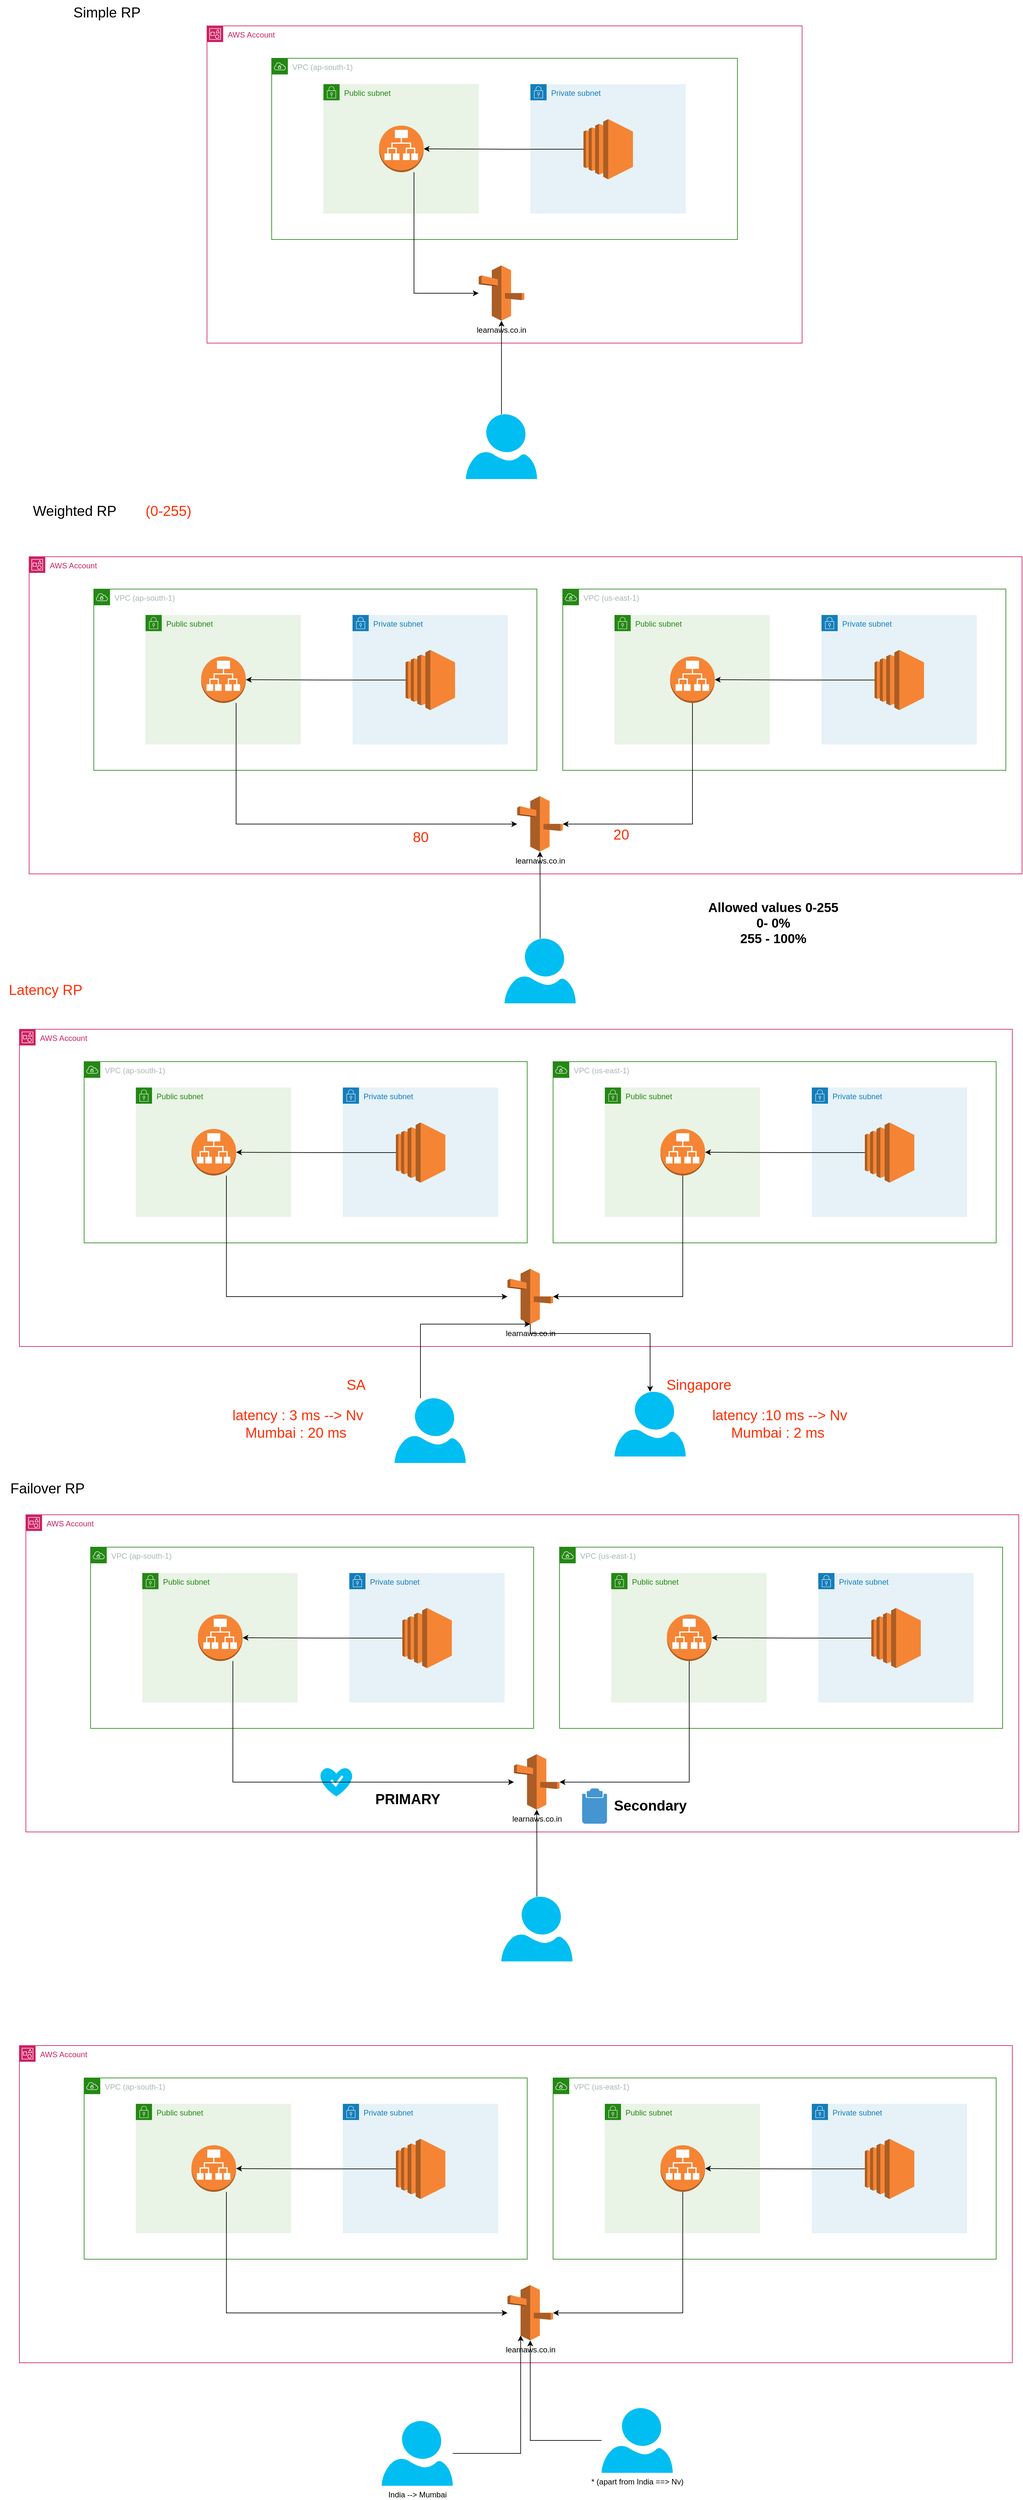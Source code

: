 <mxfile version="20.4.0" type="device"><diagram id="9khf5pBnNxR_kiDFVO9-" name="Page-1"><mxGraphModel dx="1572" dy="1000" grid="1" gridSize="10" guides="1" tooltips="1" connect="1" arrows="1" fold="1" page="1" pageScale="1" pageWidth="827" pageHeight="1169" math="0" shadow="0"><root><mxCell id="0"/><mxCell id="1" parent="0"/><mxCell id="ol1TH0Oiye4qKC3WjHIc-1" value="VPC (ap-south-1)" style="points=[[0,0],[0.25,0],[0.5,0],[0.75,0],[1,0],[1,0.25],[1,0.5],[1,0.75],[1,1],[0.75,1],[0.5,1],[0.25,1],[0,1],[0,0.75],[0,0.5],[0,0.25]];outlineConnect=0;gradientColor=none;html=1;whiteSpace=wrap;fontSize=12;fontStyle=0;container=1;pointerEvents=0;collapsible=0;recursiveResize=0;shape=mxgraph.aws4.group;grIcon=mxgraph.aws4.group_vpc;strokeColor=#248814;fillColor=none;verticalAlign=top;align=left;spacingLeft=30;fontColor=#AAB7B8;dashed=0;" parent="1" vertex="1"><mxGeometry x="430" y="100" width="720" height="280" as="geometry"/></mxCell><mxCell id="ol1TH0Oiye4qKC3WjHIc-2" value="Public subnet" style="points=[[0,0],[0.25,0],[0.5,0],[0.75,0],[1,0],[1,0.25],[1,0.5],[1,0.75],[1,1],[0.75,1],[0.5,1],[0.25,1],[0,1],[0,0.75],[0,0.5],[0,0.25]];outlineConnect=0;gradientColor=none;html=1;whiteSpace=wrap;fontSize=12;fontStyle=0;container=1;pointerEvents=0;collapsible=0;recursiveResize=0;shape=mxgraph.aws4.group;grIcon=mxgraph.aws4.group_security_group;grStroke=0;strokeColor=#248814;fillColor=#E9F3E6;verticalAlign=top;align=left;spacingLeft=30;fontColor=#248814;dashed=0;" parent="ol1TH0Oiye4qKC3WjHIc-1" vertex="1"><mxGeometry x="80" y="40" width="240" height="200" as="geometry"/></mxCell><mxCell id="ol1TH0Oiye4qKC3WjHIc-5" value="" style="outlineConnect=0;dashed=0;verticalLabelPosition=bottom;verticalAlign=top;align=center;html=1;shape=mxgraph.aws3.application_load_balancer;fillColor=#F58534;gradientColor=none;" parent="ol1TH0Oiye4qKC3WjHIc-2" vertex="1"><mxGeometry x="86" y="64" width="69" height="72" as="geometry"/></mxCell><mxCell id="ol1TH0Oiye4qKC3WjHIc-3" value="Private subnet" style="points=[[0,0],[0.25,0],[0.5,0],[0.75,0],[1,0],[1,0.25],[1,0.5],[1,0.75],[1,1],[0.75,1],[0.5,1],[0.25,1],[0,1],[0,0.75],[0,0.5],[0,0.25]];outlineConnect=0;gradientColor=none;html=1;whiteSpace=wrap;fontSize=12;fontStyle=0;container=1;pointerEvents=0;collapsible=0;recursiveResize=0;shape=mxgraph.aws4.group;grIcon=mxgraph.aws4.group_security_group;grStroke=0;strokeColor=#147EBA;fillColor=#E6F2F8;verticalAlign=top;align=left;spacingLeft=30;fontColor=#147EBA;dashed=0;" parent="ol1TH0Oiye4qKC3WjHIc-1" vertex="1"><mxGeometry x="400" y="40" width="240" height="200" as="geometry"/></mxCell><mxCell id="ol1TH0Oiye4qKC3WjHIc-4" value="" style="outlineConnect=0;dashed=0;verticalLabelPosition=bottom;verticalAlign=top;align=center;html=1;shape=mxgraph.aws3.ec2;fillColor=#F58534;gradientColor=none;" parent="ol1TH0Oiye4qKC3WjHIc-3" vertex="1"><mxGeometry x="82" y="54" width="76.5" height="93" as="geometry"/></mxCell><mxCell id="ol1TH0Oiye4qKC3WjHIc-9" style="edgeStyle=orthogonalEdgeStyle;rounded=0;orthogonalLoop=1;jettySize=auto;html=1;" parent="ol1TH0Oiye4qKC3WjHIc-1" source="ol1TH0Oiye4qKC3WjHIc-4" target="ol1TH0Oiye4qKC3WjHIc-5" edge="1"><mxGeometry relative="1" as="geometry"/></mxCell><mxCell id="ol1TH0Oiye4qKC3WjHIc-6" value="AWS Account" style="points=[[0,0],[0.25,0],[0.5,0],[0.75,0],[1,0],[1,0.25],[1,0.5],[1,0.75],[1,1],[0.75,1],[0.5,1],[0.25,1],[0,1],[0,0.75],[0,0.5],[0,0.25]];outlineConnect=0;gradientColor=none;html=1;whiteSpace=wrap;fontSize=12;fontStyle=0;container=1;pointerEvents=0;collapsible=0;recursiveResize=0;shape=mxgraph.aws4.group;grIcon=mxgraph.aws4.group_account;strokeColor=#CD2264;fillColor=none;verticalAlign=top;align=left;spacingLeft=30;fontColor=#CD2264;dashed=0;" parent="1" vertex="1"><mxGeometry x="330" y="50" width="920" height="490" as="geometry"/></mxCell><mxCell id="ol1TH0Oiye4qKC3WjHIc-8" value="learnaws.co.in" style="outlineConnect=0;dashed=0;verticalLabelPosition=bottom;verticalAlign=top;align=center;html=1;shape=mxgraph.aws3.route_53;fillColor=#F58536;gradientColor=none;" parent="ol1TH0Oiye4qKC3WjHIc-6" vertex="1"><mxGeometry x="420" y="370" width="70.5" height="85.5" as="geometry"/></mxCell><mxCell id="ol1TH0Oiye4qKC3WjHIc-10" style="edgeStyle=orthogonalEdgeStyle;rounded=0;orthogonalLoop=1;jettySize=auto;html=1;" parent="1" source="ol1TH0Oiye4qKC3WjHIc-5" target="ol1TH0Oiye4qKC3WjHIc-8" edge="1"><mxGeometry relative="1" as="geometry"><Array as="points"><mxPoint x="650" y="463"/></Array></mxGeometry></mxCell><mxCell id="ol1TH0Oiye4qKC3WjHIc-12" style="edgeStyle=orthogonalEdgeStyle;rounded=0;orthogonalLoop=1;jettySize=auto;html=1;entryX=0.5;entryY=1;entryDx=0;entryDy=0;entryPerimeter=0;" parent="1" source="ol1TH0Oiye4qKC3WjHIc-11" target="ol1TH0Oiye4qKC3WjHIc-8" edge="1"><mxGeometry relative="1" as="geometry"/></mxCell><mxCell id="ol1TH0Oiye4qKC3WjHIc-11" value="" style="verticalLabelPosition=bottom;html=1;verticalAlign=top;align=center;strokeColor=none;fillColor=#00BEF2;shape=mxgraph.azure.user;" parent="1" vertex="1"><mxGeometry x="730.25" y="650" width="110" height="100" as="geometry"/></mxCell><mxCell id="ol1TH0Oiye4qKC3WjHIc-13" value="&lt;font style=&quot;font-size: 22px;&quot;&gt;Simple RP&lt;/font&gt;" style="text;html=1;align=center;verticalAlign=middle;resizable=0;points=[];autosize=1;strokeColor=none;fillColor=none;" parent="1" vertex="1"><mxGeometry x="110" y="10" width="130" height="40" as="geometry"/></mxCell><mxCell id="ol1TH0Oiye4qKC3WjHIc-37" value="&lt;font style=&quot;font-size: 22px;&quot;&gt;Weighted RP&lt;/font&gt;" style="text;html=1;align=center;verticalAlign=middle;resizable=0;points=[];autosize=1;strokeColor=none;fillColor=none;" parent="1" vertex="1"><mxGeometry x="50" y="780" width="150" height="40" as="geometry"/></mxCell><mxCell id="ol1TH0Oiye4qKC3WjHIc-46" value="" style="group" parent="1" vertex="1" connectable="0"><mxGeometry x="55" y="870" width="1535" height="690" as="geometry"/></mxCell><mxCell id="ol1TH0Oiye4qKC3WjHIc-26" value="VPC (ap-south-1)" style="points=[[0,0],[0.25,0],[0.5,0],[0.75,0],[1,0],[1,0.25],[1,0.5],[1,0.75],[1,1],[0.75,1],[0.5,1],[0.25,1],[0,1],[0,0.75],[0,0.5],[0,0.25]];outlineConnect=0;gradientColor=none;html=1;whiteSpace=wrap;fontSize=12;fontStyle=0;container=1;pointerEvents=0;collapsible=0;recursiveResize=0;shape=mxgraph.aws4.group;grIcon=mxgraph.aws4.group_vpc;strokeColor=#248814;fillColor=none;verticalAlign=top;align=left;spacingLeft=30;fontColor=#AAB7B8;dashed=0;" parent="ol1TH0Oiye4qKC3WjHIc-46" vertex="1"><mxGeometry x="100" y="50" width="685" height="280" as="geometry"/></mxCell><mxCell id="ol1TH0Oiye4qKC3WjHIc-27" value="Public subnet" style="points=[[0,0],[0.25,0],[0.5,0],[0.75,0],[1,0],[1,0.25],[1,0.5],[1,0.75],[1,1],[0.75,1],[0.5,1],[0.25,1],[0,1],[0,0.75],[0,0.5],[0,0.25]];outlineConnect=0;gradientColor=none;html=1;whiteSpace=wrap;fontSize=12;fontStyle=0;container=1;pointerEvents=0;collapsible=0;recursiveResize=0;shape=mxgraph.aws4.group;grIcon=mxgraph.aws4.group_security_group;grStroke=0;strokeColor=#248814;fillColor=#E9F3E6;verticalAlign=top;align=left;spacingLeft=30;fontColor=#248814;dashed=0;" parent="ol1TH0Oiye4qKC3WjHIc-26" vertex="1"><mxGeometry x="80" y="40" width="240" height="200" as="geometry"/></mxCell><mxCell id="ol1TH0Oiye4qKC3WjHIc-28" value="" style="outlineConnect=0;dashed=0;verticalLabelPosition=bottom;verticalAlign=top;align=center;html=1;shape=mxgraph.aws3.application_load_balancer;fillColor=#F58534;gradientColor=none;" parent="ol1TH0Oiye4qKC3WjHIc-27" vertex="1"><mxGeometry x="86" y="64" width="69" height="72" as="geometry"/></mxCell><mxCell id="ol1TH0Oiye4qKC3WjHIc-29" value="Private subnet" style="points=[[0,0],[0.25,0],[0.5,0],[0.75,0],[1,0],[1,0.25],[1,0.5],[1,0.75],[1,1],[0.75,1],[0.5,1],[0.25,1],[0,1],[0,0.75],[0,0.5],[0,0.25]];outlineConnect=0;gradientColor=none;html=1;whiteSpace=wrap;fontSize=12;fontStyle=0;container=1;pointerEvents=0;collapsible=0;recursiveResize=0;shape=mxgraph.aws4.group;grIcon=mxgraph.aws4.group_security_group;grStroke=0;strokeColor=#147EBA;fillColor=#E6F2F8;verticalAlign=top;align=left;spacingLeft=30;fontColor=#147EBA;dashed=0;" parent="ol1TH0Oiye4qKC3WjHIc-26" vertex="1"><mxGeometry x="400" y="40" width="240" height="200" as="geometry"/></mxCell><mxCell id="ol1TH0Oiye4qKC3WjHIc-30" value="" style="outlineConnect=0;dashed=0;verticalLabelPosition=bottom;verticalAlign=top;align=center;html=1;shape=mxgraph.aws3.ec2;fillColor=#F58534;gradientColor=none;" parent="ol1TH0Oiye4qKC3WjHIc-29" vertex="1"><mxGeometry x="82" y="54" width="76.5" height="93" as="geometry"/></mxCell><mxCell id="ol1TH0Oiye4qKC3WjHIc-31" style="edgeStyle=orthogonalEdgeStyle;rounded=0;orthogonalLoop=1;jettySize=auto;html=1;" parent="ol1TH0Oiye4qKC3WjHIc-26" source="ol1TH0Oiye4qKC3WjHIc-30" target="ol1TH0Oiye4qKC3WjHIc-28" edge="1"><mxGeometry relative="1" as="geometry"/></mxCell><mxCell id="ol1TH0Oiye4qKC3WjHIc-32" value="AWS Account" style="points=[[0,0],[0.25,0],[0.5,0],[0.75,0],[1,0],[1,0.25],[1,0.5],[1,0.75],[1,1],[0.75,1],[0.5,1],[0.25,1],[0,1],[0,0.75],[0,0.5],[0,0.25]];outlineConnect=0;gradientColor=none;html=1;whiteSpace=wrap;fontSize=12;fontStyle=0;container=1;pointerEvents=0;collapsible=0;recursiveResize=0;shape=mxgraph.aws4.group;grIcon=mxgraph.aws4.group_account;strokeColor=#CD2264;fillColor=none;verticalAlign=top;align=left;spacingLeft=30;fontColor=#CD2264;dashed=0;" parent="ol1TH0Oiye4qKC3WjHIc-46" vertex="1"><mxGeometry width="1535" height="490" as="geometry"/></mxCell><mxCell id="ol1TH0Oiye4qKC3WjHIc-33" value="learnaws.co.in" style="outlineConnect=0;dashed=0;verticalLabelPosition=bottom;verticalAlign=top;align=center;html=1;shape=mxgraph.aws3.route_53;fillColor=#F58536;gradientColor=none;" parent="ol1TH0Oiye4qKC3WjHIc-32" vertex="1"><mxGeometry x="754.5" y="370" width="70.5" height="85.5" as="geometry"/></mxCell><mxCell id="ol1TH0Oiye4qKC3WjHIc-39" value="VPC (us-east-1)" style="points=[[0,0],[0.25,0],[0.5,0],[0.75,0],[1,0],[1,0.25],[1,0.5],[1,0.75],[1,1],[0.75,1],[0.5,1],[0.25,1],[0,1],[0,0.75],[0,0.5],[0,0.25]];outlineConnect=0;gradientColor=none;html=1;whiteSpace=wrap;fontSize=12;fontStyle=0;container=1;pointerEvents=0;collapsible=0;recursiveResize=0;shape=mxgraph.aws4.group;grIcon=mxgraph.aws4.group_vpc;strokeColor=#248814;fillColor=none;verticalAlign=top;align=left;spacingLeft=30;fontColor=#AAB7B8;dashed=0;" parent="ol1TH0Oiye4qKC3WjHIc-32" vertex="1"><mxGeometry x="825" y="50" width="685" height="280" as="geometry"/></mxCell><mxCell id="ol1TH0Oiye4qKC3WjHIc-40" value="Public subnet" style="points=[[0,0],[0.25,0],[0.5,0],[0.75,0],[1,0],[1,0.25],[1,0.5],[1,0.75],[1,1],[0.75,1],[0.5,1],[0.25,1],[0,1],[0,0.75],[0,0.5],[0,0.25]];outlineConnect=0;gradientColor=none;html=1;whiteSpace=wrap;fontSize=12;fontStyle=0;container=1;pointerEvents=0;collapsible=0;recursiveResize=0;shape=mxgraph.aws4.group;grIcon=mxgraph.aws4.group_security_group;grStroke=0;strokeColor=#248814;fillColor=#E9F3E6;verticalAlign=top;align=left;spacingLeft=30;fontColor=#248814;dashed=0;" parent="ol1TH0Oiye4qKC3WjHIc-39" vertex="1"><mxGeometry x="80" y="40" width="240" height="200" as="geometry"/></mxCell><mxCell id="ol1TH0Oiye4qKC3WjHIc-41" value="" style="outlineConnect=0;dashed=0;verticalLabelPosition=bottom;verticalAlign=top;align=center;html=1;shape=mxgraph.aws3.application_load_balancer;fillColor=#F58534;gradientColor=none;" parent="ol1TH0Oiye4qKC3WjHIc-40" vertex="1"><mxGeometry x="86" y="64" width="69" height="72" as="geometry"/></mxCell><mxCell id="ol1TH0Oiye4qKC3WjHIc-42" value="Private subnet" style="points=[[0,0],[0.25,0],[0.5,0],[0.75,0],[1,0],[1,0.25],[1,0.5],[1,0.75],[1,1],[0.75,1],[0.5,1],[0.25,1],[0,1],[0,0.75],[0,0.5],[0,0.25]];outlineConnect=0;gradientColor=none;html=1;whiteSpace=wrap;fontSize=12;fontStyle=0;container=1;pointerEvents=0;collapsible=0;recursiveResize=0;shape=mxgraph.aws4.group;grIcon=mxgraph.aws4.group_security_group;grStroke=0;strokeColor=#147EBA;fillColor=#E6F2F8;verticalAlign=top;align=left;spacingLeft=30;fontColor=#147EBA;dashed=0;" parent="ol1TH0Oiye4qKC3WjHIc-39" vertex="1"><mxGeometry x="400" y="40" width="240" height="200" as="geometry"/></mxCell><mxCell id="ol1TH0Oiye4qKC3WjHIc-43" value="" style="outlineConnect=0;dashed=0;verticalLabelPosition=bottom;verticalAlign=top;align=center;html=1;shape=mxgraph.aws3.ec2;fillColor=#F58534;gradientColor=none;" parent="ol1TH0Oiye4qKC3WjHIc-42" vertex="1"><mxGeometry x="82" y="54" width="76.5" height="93" as="geometry"/></mxCell><mxCell id="ol1TH0Oiye4qKC3WjHIc-44" style="edgeStyle=orthogonalEdgeStyle;rounded=0;orthogonalLoop=1;jettySize=auto;html=1;" parent="ol1TH0Oiye4qKC3WjHIc-39" source="ol1TH0Oiye4qKC3WjHIc-43" target="ol1TH0Oiye4qKC3WjHIc-41" edge="1"><mxGeometry relative="1" as="geometry"/></mxCell><mxCell id="ol1TH0Oiye4qKC3WjHIc-45" style="edgeStyle=orthogonalEdgeStyle;rounded=0;orthogonalLoop=1;jettySize=auto;html=1;fontSize=22;" parent="ol1TH0Oiye4qKC3WjHIc-32" source="ol1TH0Oiye4qKC3WjHIc-41" target="ol1TH0Oiye4qKC3WjHIc-33" edge="1"><mxGeometry relative="1" as="geometry"><Array as="points"><mxPoint x="1026" y="413"/></Array></mxGeometry></mxCell><mxCell id="ol1TH0Oiye4qKC3WjHIc-34" style="edgeStyle=orthogonalEdgeStyle;rounded=0;orthogonalLoop=1;jettySize=auto;html=1;" parent="ol1TH0Oiye4qKC3WjHIc-46" source="ol1TH0Oiye4qKC3WjHIc-28" target="ol1TH0Oiye4qKC3WjHIc-33" edge="1"><mxGeometry relative="1" as="geometry"><Array as="points"><mxPoint x="320" y="413"/></Array></mxGeometry></mxCell><mxCell id="ol1TH0Oiye4qKC3WjHIc-35" style="edgeStyle=orthogonalEdgeStyle;rounded=0;orthogonalLoop=1;jettySize=auto;html=1;entryX=0.5;entryY=1;entryDx=0;entryDy=0;entryPerimeter=0;" parent="ol1TH0Oiye4qKC3WjHIc-46" source="ol1TH0Oiye4qKC3WjHIc-36" target="ol1TH0Oiye4qKC3WjHIc-33" edge="1"><mxGeometry relative="1" as="geometry"/></mxCell><mxCell id="ol1TH0Oiye4qKC3WjHIc-36" value="" style="verticalLabelPosition=bottom;html=1;verticalAlign=top;align=center;strokeColor=none;fillColor=#00BEF2;shape=mxgraph.azure.user;" parent="ol1TH0Oiye4qKC3WjHIc-46" vertex="1"><mxGeometry x="735" y="590" width="110" height="100" as="geometry"/></mxCell><mxCell id="OiRbNnKHqj_yDOIGWmKT-3" value="&lt;font style=&quot;font-size: 20px;&quot;&gt;&lt;b&gt;Allowed values 0-255&lt;br&gt;0- 0%&lt;br&gt;255 - 100%&lt;/b&gt;&lt;/font&gt;" style="text;html=1;align=center;verticalAlign=middle;resizable=0;points=[];autosize=1;strokeColor=none;fillColor=none;" vertex="1" parent="ol1TH0Oiye4qKC3WjHIc-46"><mxGeometry x="1040" y="520" width="220" height="90" as="geometry"/></mxCell><mxCell id="ol1TH0Oiye4qKC3WjHIc-66" value="" style="group" parent="1" vertex="1" connectable="0"><mxGeometry x="50" y="2350" width="1535" height="690" as="geometry"/></mxCell><mxCell id="ol1TH0Oiye4qKC3WjHIc-67" value="VPC (ap-south-1)" style="points=[[0,0],[0.25,0],[0.5,0],[0.75,0],[1,0],[1,0.25],[1,0.5],[1,0.75],[1,1],[0.75,1],[0.5,1],[0.25,1],[0,1],[0,0.75],[0,0.5],[0,0.25]];outlineConnect=0;gradientColor=none;html=1;whiteSpace=wrap;fontSize=12;fontStyle=0;container=1;pointerEvents=0;collapsible=0;recursiveResize=0;shape=mxgraph.aws4.group;grIcon=mxgraph.aws4.group_vpc;strokeColor=#248814;fillColor=none;verticalAlign=top;align=left;spacingLeft=30;fontColor=#AAB7B8;dashed=0;" parent="ol1TH0Oiye4qKC3WjHIc-66" vertex="1"><mxGeometry x="100" y="50" width="685" height="280" as="geometry"/></mxCell><mxCell id="ol1TH0Oiye4qKC3WjHIc-68" value="Public subnet" style="points=[[0,0],[0.25,0],[0.5,0],[0.75,0],[1,0],[1,0.25],[1,0.5],[1,0.75],[1,1],[0.75,1],[0.5,1],[0.25,1],[0,1],[0,0.75],[0,0.5],[0,0.25]];outlineConnect=0;gradientColor=none;html=1;whiteSpace=wrap;fontSize=12;fontStyle=0;container=1;pointerEvents=0;collapsible=0;recursiveResize=0;shape=mxgraph.aws4.group;grIcon=mxgraph.aws4.group_security_group;grStroke=0;strokeColor=#248814;fillColor=#E9F3E6;verticalAlign=top;align=left;spacingLeft=30;fontColor=#248814;dashed=0;" parent="ol1TH0Oiye4qKC3WjHIc-67" vertex="1"><mxGeometry x="80" y="40" width="240" height="200" as="geometry"/></mxCell><mxCell id="ol1TH0Oiye4qKC3WjHIc-69" value="" style="outlineConnect=0;dashed=0;verticalLabelPosition=bottom;verticalAlign=top;align=center;html=1;shape=mxgraph.aws3.application_load_balancer;fillColor=#F58534;gradientColor=none;" parent="ol1TH0Oiye4qKC3WjHIc-68" vertex="1"><mxGeometry x="86" y="64" width="69" height="72" as="geometry"/></mxCell><mxCell id="ol1TH0Oiye4qKC3WjHIc-70" value="Private subnet" style="points=[[0,0],[0.25,0],[0.5,0],[0.75,0],[1,0],[1,0.25],[1,0.5],[1,0.75],[1,1],[0.75,1],[0.5,1],[0.25,1],[0,1],[0,0.75],[0,0.5],[0,0.25]];outlineConnect=0;gradientColor=none;html=1;whiteSpace=wrap;fontSize=12;fontStyle=0;container=1;pointerEvents=0;collapsible=0;recursiveResize=0;shape=mxgraph.aws4.group;grIcon=mxgraph.aws4.group_security_group;grStroke=0;strokeColor=#147EBA;fillColor=#E6F2F8;verticalAlign=top;align=left;spacingLeft=30;fontColor=#147EBA;dashed=0;" parent="ol1TH0Oiye4qKC3WjHIc-67" vertex="1"><mxGeometry x="400" y="40" width="240" height="200" as="geometry"/></mxCell><mxCell id="ol1TH0Oiye4qKC3WjHIc-71" value="" style="outlineConnect=0;dashed=0;verticalLabelPosition=bottom;verticalAlign=top;align=center;html=1;shape=mxgraph.aws3.ec2;fillColor=#F58534;gradientColor=none;" parent="ol1TH0Oiye4qKC3WjHIc-70" vertex="1"><mxGeometry x="82" y="54" width="76.5" height="93" as="geometry"/></mxCell><mxCell id="ol1TH0Oiye4qKC3WjHIc-72" style="edgeStyle=orthogonalEdgeStyle;rounded=0;orthogonalLoop=1;jettySize=auto;html=1;" parent="ol1TH0Oiye4qKC3WjHIc-67" source="ol1TH0Oiye4qKC3WjHIc-71" target="ol1TH0Oiye4qKC3WjHIc-69" edge="1"><mxGeometry relative="1" as="geometry"/></mxCell><mxCell id="ol1TH0Oiye4qKC3WjHIc-73" value="AWS Account" style="points=[[0,0],[0.25,0],[0.5,0],[0.75,0],[1,0],[1,0.25],[1,0.5],[1,0.75],[1,1],[0.75,1],[0.5,1],[0.25,1],[0,1],[0,0.75],[0,0.5],[0,0.25]];outlineConnect=0;gradientColor=none;html=1;whiteSpace=wrap;fontSize=12;fontStyle=0;container=1;pointerEvents=0;collapsible=0;recursiveResize=0;shape=mxgraph.aws4.group;grIcon=mxgraph.aws4.group_account;strokeColor=#CD2264;fillColor=none;verticalAlign=top;align=left;spacingLeft=30;fontColor=#CD2264;dashed=0;" parent="ol1TH0Oiye4qKC3WjHIc-66" vertex="1"><mxGeometry width="1535" height="490" as="geometry"/></mxCell><mxCell id="ol1TH0Oiye4qKC3WjHIc-74" value="learnaws.co.in" style="outlineConnect=0;dashed=0;verticalLabelPosition=bottom;verticalAlign=top;align=center;html=1;shape=mxgraph.aws3.route_53;fillColor=#F58536;gradientColor=none;" parent="ol1TH0Oiye4qKC3WjHIc-73" vertex="1"><mxGeometry x="754.5" y="370" width="70.5" height="85.5" as="geometry"/></mxCell><mxCell id="ol1TH0Oiye4qKC3WjHIc-75" value="VPC (us-east-1)" style="points=[[0,0],[0.25,0],[0.5,0],[0.75,0],[1,0],[1,0.25],[1,0.5],[1,0.75],[1,1],[0.75,1],[0.5,1],[0.25,1],[0,1],[0,0.75],[0,0.5],[0,0.25]];outlineConnect=0;gradientColor=none;html=1;whiteSpace=wrap;fontSize=12;fontStyle=0;container=1;pointerEvents=0;collapsible=0;recursiveResize=0;shape=mxgraph.aws4.group;grIcon=mxgraph.aws4.group_vpc;strokeColor=#248814;fillColor=none;verticalAlign=top;align=left;spacingLeft=30;fontColor=#AAB7B8;dashed=0;" parent="ol1TH0Oiye4qKC3WjHIc-73" vertex="1"><mxGeometry x="825" y="50" width="685" height="280" as="geometry"/></mxCell><mxCell id="ol1TH0Oiye4qKC3WjHIc-76" value="Public subnet" style="points=[[0,0],[0.25,0],[0.5,0],[0.75,0],[1,0],[1,0.25],[1,0.5],[1,0.75],[1,1],[0.75,1],[0.5,1],[0.25,1],[0,1],[0,0.75],[0,0.5],[0,0.25]];outlineConnect=0;gradientColor=none;html=1;whiteSpace=wrap;fontSize=12;fontStyle=0;container=1;pointerEvents=0;collapsible=0;recursiveResize=0;shape=mxgraph.aws4.group;grIcon=mxgraph.aws4.group_security_group;grStroke=0;strokeColor=#248814;fillColor=#E9F3E6;verticalAlign=top;align=left;spacingLeft=30;fontColor=#248814;dashed=0;" parent="ol1TH0Oiye4qKC3WjHIc-75" vertex="1"><mxGeometry x="80" y="40" width="240" height="200" as="geometry"/></mxCell><mxCell id="ol1TH0Oiye4qKC3WjHIc-77" value="" style="outlineConnect=0;dashed=0;verticalLabelPosition=bottom;verticalAlign=top;align=center;html=1;shape=mxgraph.aws3.application_load_balancer;fillColor=#F58534;gradientColor=none;" parent="ol1TH0Oiye4qKC3WjHIc-76" vertex="1"><mxGeometry x="86" y="64" width="69" height="72" as="geometry"/></mxCell><mxCell id="ol1TH0Oiye4qKC3WjHIc-78" value="Private subnet" style="points=[[0,0],[0.25,0],[0.5,0],[0.75,0],[1,0],[1,0.25],[1,0.5],[1,0.75],[1,1],[0.75,1],[0.5,1],[0.25,1],[0,1],[0,0.75],[0,0.5],[0,0.25]];outlineConnect=0;gradientColor=none;html=1;whiteSpace=wrap;fontSize=12;fontStyle=0;container=1;pointerEvents=0;collapsible=0;recursiveResize=0;shape=mxgraph.aws4.group;grIcon=mxgraph.aws4.group_security_group;grStroke=0;strokeColor=#147EBA;fillColor=#E6F2F8;verticalAlign=top;align=left;spacingLeft=30;fontColor=#147EBA;dashed=0;" parent="ol1TH0Oiye4qKC3WjHIc-75" vertex="1"><mxGeometry x="400" y="40" width="240" height="200" as="geometry"/></mxCell><mxCell id="ol1TH0Oiye4qKC3WjHIc-79" value="" style="outlineConnect=0;dashed=0;verticalLabelPosition=bottom;verticalAlign=top;align=center;html=1;shape=mxgraph.aws3.ec2;fillColor=#F58534;gradientColor=none;" parent="ol1TH0Oiye4qKC3WjHIc-78" vertex="1"><mxGeometry x="82" y="54" width="76.5" height="93" as="geometry"/></mxCell><mxCell id="ol1TH0Oiye4qKC3WjHIc-80" style="edgeStyle=orthogonalEdgeStyle;rounded=0;orthogonalLoop=1;jettySize=auto;html=1;" parent="ol1TH0Oiye4qKC3WjHIc-75" source="ol1TH0Oiye4qKC3WjHIc-79" target="ol1TH0Oiye4qKC3WjHIc-77" edge="1"><mxGeometry relative="1" as="geometry"/></mxCell><mxCell id="ol1TH0Oiye4qKC3WjHIc-81" style="edgeStyle=orthogonalEdgeStyle;rounded=0;orthogonalLoop=1;jettySize=auto;html=1;fontSize=22;" parent="ol1TH0Oiye4qKC3WjHIc-73" source="ol1TH0Oiye4qKC3WjHIc-77" target="ol1TH0Oiye4qKC3WjHIc-74" edge="1"><mxGeometry relative="1" as="geometry"><Array as="points"><mxPoint x="1026" y="413"/></Array></mxGeometry></mxCell><mxCell id="ol1TH0Oiye4qKC3WjHIc-116" value="" style="verticalLabelPosition=bottom;html=1;verticalAlign=top;align=center;strokeColor=none;fillColor=#00BEF2;shape=mxgraph.azure.healthy;fontSize=22;fontColor=#000000;" parent="ol1TH0Oiye4qKC3WjHIc-73" vertex="1"><mxGeometry x="455" y="390" width="50" height="45" as="geometry"/></mxCell><mxCell id="ol1TH0Oiye4qKC3WjHIc-82" style="edgeStyle=orthogonalEdgeStyle;rounded=0;orthogonalLoop=1;jettySize=auto;html=1;" parent="ol1TH0Oiye4qKC3WjHIc-66" source="ol1TH0Oiye4qKC3WjHIc-69" target="ol1TH0Oiye4qKC3WjHIc-74" edge="1"><mxGeometry relative="1" as="geometry"><Array as="points"><mxPoint x="320" y="413"/></Array></mxGeometry></mxCell><mxCell id="ol1TH0Oiye4qKC3WjHIc-83" style="edgeStyle=orthogonalEdgeStyle;rounded=0;orthogonalLoop=1;jettySize=auto;html=1;entryX=0.5;entryY=1;entryDx=0;entryDy=0;entryPerimeter=0;" parent="ol1TH0Oiye4qKC3WjHIc-66" source="ol1TH0Oiye4qKC3WjHIc-84" target="ol1TH0Oiye4qKC3WjHIc-74" edge="1"><mxGeometry relative="1" as="geometry"/></mxCell><mxCell id="ol1TH0Oiye4qKC3WjHIc-84" value="" style="verticalLabelPosition=bottom;html=1;verticalAlign=top;align=center;strokeColor=none;fillColor=#00BEF2;shape=mxgraph.azure.user;" parent="ol1TH0Oiye4qKC3WjHIc-66" vertex="1"><mxGeometry x="735" y="590" width="110" height="100" as="geometry"/></mxCell><mxCell id="ol1TH0Oiye4qKC3WjHIc-119" value="&lt;b&gt;Secondary&lt;/b&gt;" style="text;html=1;align=center;verticalAlign=middle;resizable=0;points=[];autosize=1;strokeColor=none;fillColor=none;fontSize=22;fontColor=#000000;" parent="ol1TH0Oiye4qKC3WjHIc-66" vertex="1"><mxGeometry x="895" y="430" width="140" height="40" as="geometry"/></mxCell><mxCell id="ol1TH0Oiye4qKC3WjHIc-118" value="" style="shadow=0;dashed=0;html=1;strokeColor=none;fillColor=#4495D1;labelPosition=center;verticalLabelPosition=bottom;verticalAlign=top;align=center;outlineConnect=0;shape=mxgraph.veeam.failover_plan;fontSize=22;fontColor=#000000;" parent="ol1TH0Oiye4qKC3WjHIc-66" vertex="1"><mxGeometry x="860" y="422.8" width="38.4" height="54.4" as="geometry"/></mxCell><mxCell id="ol1TH0Oiye4qKC3WjHIc-85" value="" style="group" parent="1" vertex="1" connectable="0"><mxGeometry x="40" y="3170" width="1535" height="690" as="geometry"/></mxCell><mxCell id="ol1TH0Oiye4qKC3WjHIc-86" value="VPC (ap-south-1)" style="points=[[0,0],[0.25,0],[0.5,0],[0.75,0],[1,0],[1,0.25],[1,0.5],[1,0.75],[1,1],[0.75,1],[0.5,1],[0.25,1],[0,1],[0,0.75],[0,0.5],[0,0.25]];outlineConnect=0;gradientColor=none;html=1;whiteSpace=wrap;fontSize=12;fontStyle=0;container=1;pointerEvents=0;collapsible=0;recursiveResize=0;shape=mxgraph.aws4.group;grIcon=mxgraph.aws4.group_vpc;strokeColor=#248814;fillColor=none;verticalAlign=top;align=left;spacingLeft=30;fontColor=#AAB7B8;dashed=0;" parent="ol1TH0Oiye4qKC3WjHIc-85" vertex="1"><mxGeometry x="100" y="50" width="685" height="280" as="geometry"/></mxCell><mxCell id="ol1TH0Oiye4qKC3WjHIc-87" value="Public subnet" style="points=[[0,0],[0.25,0],[0.5,0],[0.75,0],[1,0],[1,0.25],[1,0.5],[1,0.75],[1,1],[0.75,1],[0.5,1],[0.25,1],[0,1],[0,0.75],[0,0.5],[0,0.25]];outlineConnect=0;gradientColor=none;html=1;whiteSpace=wrap;fontSize=12;fontStyle=0;container=1;pointerEvents=0;collapsible=0;recursiveResize=0;shape=mxgraph.aws4.group;grIcon=mxgraph.aws4.group_security_group;grStroke=0;strokeColor=#248814;fillColor=#E9F3E6;verticalAlign=top;align=left;spacingLeft=30;fontColor=#248814;dashed=0;" parent="ol1TH0Oiye4qKC3WjHIc-86" vertex="1"><mxGeometry x="80" y="40" width="240" height="200" as="geometry"/></mxCell><mxCell id="ol1TH0Oiye4qKC3WjHIc-88" value="" style="outlineConnect=0;dashed=0;verticalLabelPosition=bottom;verticalAlign=top;align=center;html=1;shape=mxgraph.aws3.application_load_balancer;fillColor=#F58534;gradientColor=none;" parent="ol1TH0Oiye4qKC3WjHIc-87" vertex="1"><mxGeometry x="86" y="64" width="69" height="72" as="geometry"/></mxCell><mxCell id="ol1TH0Oiye4qKC3WjHIc-89" value="Private subnet" style="points=[[0,0],[0.25,0],[0.5,0],[0.75,0],[1,0],[1,0.25],[1,0.5],[1,0.75],[1,1],[0.75,1],[0.5,1],[0.25,1],[0,1],[0,0.75],[0,0.5],[0,0.25]];outlineConnect=0;gradientColor=none;html=1;whiteSpace=wrap;fontSize=12;fontStyle=0;container=1;pointerEvents=0;collapsible=0;recursiveResize=0;shape=mxgraph.aws4.group;grIcon=mxgraph.aws4.group_security_group;grStroke=0;strokeColor=#147EBA;fillColor=#E6F2F8;verticalAlign=top;align=left;spacingLeft=30;fontColor=#147EBA;dashed=0;" parent="ol1TH0Oiye4qKC3WjHIc-86" vertex="1"><mxGeometry x="400" y="40" width="240" height="200" as="geometry"/></mxCell><mxCell id="ol1TH0Oiye4qKC3WjHIc-90" value="" style="outlineConnect=0;dashed=0;verticalLabelPosition=bottom;verticalAlign=top;align=center;html=1;shape=mxgraph.aws3.ec2;fillColor=#F58534;gradientColor=none;" parent="ol1TH0Oiye4qKC3WjHIc-89" vertex="1"><mxGeometry x="82" y="54" width="76.5" height="93" as="geometry"/></mxCell><mxCell id="ol1TH0Oiye4qKC3WjHIc-91" style="edgeStyle=orthogonalEdgeStyle;rounded=0;orthogonalLoop=1;jettySize=auto;html=1;" parent="ol1TH0Oiye4qKC3WjHIc-86" source="ol1TH0Oiye4qKC3WjHIc-90" target="ol1TH0Oiye4qKC3WjHIc-88" edge="1"><mxGeometry relative="1" as="geometry"/></mxCell><mxCell id="ol1TH0Oiye4qKC3WjHIc-92" value="AWS Account" style="points=[[0,0],[0.25,0],[0.5,0],[0.75,0],[1,0],[1,0.25],[1,0.5],[1,0.75],[1,1],[0.75,1],[0.5,1],[0.25,1],[0,1],[0,0.75],[0,0.5],[0,0.25]];outlineConnect=0;gradientColor=none;html=1;whiteSpace=wrap;fontSize=12;fontStyle=0;container=1;pointerEvents=0;collapsible=0;recursiveResize=0;shape=mxgraph.aws4.group;grIcon=mxgraph.aws4.group_account;strokeColor=#CD2264;fillColor=none;verticalAlign=top;align=left;spacingLeft=30;fontColor=#CD2264;dashed=0;" parent="ol1TH0Oiye4qKC3WjHIc-85" vertex="1"><mxGeometry width="1535" height="490" as="geometry"/></mxCell><mxCell id="ol1TH0Oiye4qKC3WjHIc-93" value="learnaws.co.in" style="outlineConnect=0;dashed=0;verticalLabelPosition=bottom;verticalAlign=top;align=center;html=1;shape=mxgraph.aws3.route_53;fillColor=#F58536;gradientColor=none;" parent="ol1TH0Oiye4qKC3WjHIc-92" vertex="1"><mxGeometry x="754.5" y="370" width="70.5" height="85.5" as="geometry"/></mxCell><mxCell id="ol1TH0Oiye4qKC3WjHIc-94" value="VPC (us-east-1)" style="points=[[0,0],[0.25,0],[0.5,0],[0.75,0],[1,0],[1,0.25],[1,0.5],[1,0.75],[1,1],[0.75,1],[0.5,1],[0.25,1],[0,1],[0,0.75],[0,0.5],[0,0.25]];outlineConnect=0;gradientColor=none;html=1;whiteSpace=wrap;fontSize=12;fontStyle=0;container=1;pointerEvents=0;collapsible=0;recursiveResize=0;shape=mxgraph.aws4.group;grIcon=mxgraph.aws4.group_vpc;strokeColor=#248814;fillColor=none;verticalAlign=top;align=left;spacingLeft=30;fontColor=#AAB7B8;dashed=0;" parent="ol1TH0Oiye4qKC3WjHIc-92" vertex="1"><mxGeometry x="825" y="50" width="685" height="280" as="geometry"/></mxCell><mxCell id="ol1TH0Oiye4qKC3WjHIc-95" value="Public subnet" style="points=[[0,0],[0.25,0],[0.5,0],[0.75,0],[1,0],[1,0.25],[1,0.5],[1,0.75],[1,1],[0.75,1],[0.5,1],[0.25,1],[0,1],[0,0.75],[0,0.5],[0,0.25]];outlineConnect=0;gradientColor=none;html=1;whiteSpace=wrap;fontSize=12;fontStyle=0;container=1;pointerEvents=0;collapsible=0;recursiveResize=0;shape=mxgraph.aws4.group;grIcon=mxgraph.aws4.group_security_group;grStroke=0;strokeColor=#248814;fillColor=#E9F3E6;verticalAlign=top;align=left;spacingLeft=30;fontColor=#248814;dashed=0;" parent="ol1TH0Oiye4qKC3WjHIc-94" vertex="1"><mxGeometry x="80" y="40" width="240" height="200" as="geometry"/></mxCell><mxCell id="ol1TH0Oiye4qKC3WjHIc-96" value="" style="outlineConnect=0;dashed=0;verticalLabelPosition=bottom;verticalAlign=top;align=center;html=1;shape=mxgraph.aws3.application_load_balancer;fillColor=#F58534;gradientColor=none;" parent="ol1TH0Oiye4qKC3WjHIc-95" vertex="1"><mxGeometry x="86" y="64" width="69" height="72" as="geometry"/></mxCell><mxCell id="ol1TH0Oiye4qKC3WjHIc-97" value="Private subnet" style="points=[[0,0],[0.25,0],[0.5,0],[0.75,0],[1,0],[1,0.25],[1,0.5],[1,0.75],[1,1],[0.75,1],[0.5,1],[0.25,1],[0,1],[0,0.75],[0,0.5],[0,0.25]];outlineConnect=0;gradientColor=none;html=1;whiteSpace=wrap;fontSize=12;fontStyle=0;container=1;pointerEvents=0;collapsible=0;recursiveResize=0;shape=mxgraph.aws4.group;grIcon=mxgraph.aws4.group_security_group;grStroke=0;strokeColor=#147EBA;fillColor=#E6F2F8;verticalAlign=top;align=left;spacingLeft=30;fontColor=#147EBA;dashed=0;" parent="ol1TH0Oiye4qKC3WjHIc-94" vertex="1"><mxGeometry x="400" y="40" width="240" height="200" as="geometry"/></mxCell><mxCell id="ol1TH0Oiye4qKC3WjHIc-98" value="" style="outlineConnect=0;dashed=0;verticalLabelPosition=bottom;verticalAlign=top;align=center;html=1;shape=mxgraph.aws3.ec2;fillColor=#F58534;gradientColor=none;" parent="ol1TH0Oiye4qKC3WjHIc-97" vertex="1"><mxGeometry x="82" y="54" width="76.5" height="93" as="geometry"/></mxCell><mxCell id="ol1TH0Oiye4qKC3WjHIc-99" style="edgeStyle=orthogonalEdgeStyle;rounded=0;orthogonalLoop=1;jettySize=auto;html=1;" parent="ol1TH0Oiye4qKC3WjHIc-94" source="ol1TH0Oiye4qKC3WjHIc-98" target="ol1TH0Oiye4qKC3WjHIc-96" edge="1"><mxGeometry relative="1" as="geometry"/></mxCell><mxCell id="ol1TH0Oiye4qKC3WjHIc-100" style="edgeStyle=orthogonalEdgeStyle;rounded=0;orthogonalLoop=1;jettySize=auto;html=1;fontSize=22;" parent="ol1TH0Oiye4qKC3WjHIc-92" source="ol1TH0Oiye4qKC3WjHIc-96" target="ol1TH0Oiye4qKC3WjHIc-93" edge="1"><mxGeometry relative="1" as="geometry"><Array as="points"><mxPoint x="1026" y="413"/></Array></mxGeometry></mxCell><mxCell id="ol1TH0Oiye4qKC3WjHIc-101" style="edgeStyle=orthogonalEdgeStyle;rounded=0;orthogonalLoop=1;jettySize=auto;html=1;" parent="ol1TH0Oiye4qKC3WjHIc-85" source="ol1TH0Oiye4qKC3WjHIc-88" target="ol1TH0Oiye4qKC3WjHIc-93" edge="1"><mxGeometry relative="1" as="geometry"><Array as="points"><mxPoint x="320" y="413"/></Array></mxGeometry></mxCell><mxCell id="ol1TH0Oiye4qKC3WjHIc-102" style="edgeStyle=orthogonalEdgeStyle;rounded=0;orthogonalLoop=1;jettySize=auto;html=1;entryX=0.5;entryY=1;entryDx=0;entryDy=0;entryPerimeter=0;" parent="ol1TH0Oiye4qKC3WjHIc-85" source="ol1TH0Oiye4qKC3WjHIc-103" target="ol1TH0Oiye4qKC3WjHIc-93" edge="1"><mxGeometry relative="1" as="geometry"/></mxCell><mxCell id="ol1TH0Oiye4qKC3WjHIc-103" value="* (apart from India ==&amp;gt; Nv)" style="verticalLabelPosition=bottom;html=1;verticalAlign=top;align=center;strokeColor=none;fillColor=#00BEF2;shape=mxgraph.azure.user;" parent="ol1TH0Oiye4qKC3WjHIc-85" vertex="1"><mxGeometry x="900" y="560" width="110" height="100" as="geometry"/></mxCell><mxCell id="OiRbNnKHqj_yDOIGWmKT-2" style="edgeStyle=orthogonalEdgeStyle;rounded=0;orthogonalLoop=1;jettySize=auto;html=1;entryX=0.29;entryY=0.91;entryDx=0;entryDy=0;entryPerimeter=0;" edge="1" parent="ol1TH0Oiye4qKC3WjHIc-85" source="OiRbNnKHqj_yDOIGWmKT-1" target="ol1TH0Oiye4qKC3WjHIc-93"><mxGeometry relative="1" as="geometry"/></mxCell><mxCell id="OiRbNnKHqj_yDOIGWmKT-1" value="India --&amp;gt; Mumbai" style="verticalLabelPosition=bottom;html=1;verticalAlign=top;align=center;strokeColor=none;fillColor=#00BEF2;shape=mxgraph.azure.user;" vertex="1" parent="ol1TH0Oiye4qKC3WjHIc-85"><mxGeometry x="560" y="580" width="110" height="100" as="geometry"/></mxCell><mxCell id="ol1TH0Oiye4qKC3WjHIc-104" value="&lt;font color=&quot;#ff2f05&quot;&gt;80&lt;/font&gt;" style="text;html=1;align=center;verticalAlign=middle;resizable=0;points=[];autosize=1;strokeColor=none;fillColor=none;fontSize=22;" parent="1" vertex="1"><mxGeometry x="635" y="1284" width="50" height="40" as="geometry"/></mxCell><mxCell id="ol1TH0Oiye4qKC3WjHIc-105" value="20" style="text;html=1;align=center;verticalAlign=middle;resizable=0;points=[];autosize=1;strokeColor=none;fillColor=none;fontSize=22;fontColor=#FF2F05;" parent="1" vertex="1"><mxGeometry x="945" y="1280" width="50" height="40" as="geometry"/></mxCell><mxCell id="ol1TH0Oiye4qKC3WjHIc-106" value="(0-255)" style="text;html=1;align=center;verticalAlign=middle;resizable=0;points=[];autosize=1;strokeColor=none;fillColor=none;fontSize=22;fontColor=#FF2F05;" parent="1" vertex="1"><mxGeometry x="225" y="780" width="90" height="40" as="geometry"/></mxCell><mxCell id="ol1TH0Oiye4qKC3WjHIc-107" value="Latency RP" style="text;html=1;align=center;verticalAlign=middle;resizable=0;points=[];autosize=1;strokeColor=none;fillColor=none;fontSize=22;fontColor=#FF2F05;" parent="1" vertex="1"><mxGeometry x="10" y="1520" width="140" height="40" as="geometry"/></mxCell><mxCell id="ol1TH0Oiye4qKC3WjHIc-48" value="VPC (ap-south-1)" style="points=[[0,0],[0.25,0],[0.5,0],[0.75,0],[1,0],[1,0.25],[1,0.5],[1,0.75],[1,1],[0.75,1],[0.5,1],[0.25,1],[0,1],[0,0.75],[0,0.5],[0,0.25]];outlineConnect=0;gradientColor=none;html=1;whiteSpace=wrap;fontSize=12;fontStyle=0;container=1;pointerEvents=0;collapsible=0;recursiveResize=0;shape=mxgraph.aws4.group;grIcon=mxgraph.aws4.group_vpc;strokeColor=#248814;fillColor=none;verticalAlign=top;align=left;spacingLeft=30;fontColor=#AAB7B8;dashed=0;" parent="1" vertex="1"><mxGeometry x="140" y="1650" width="685" height="280" as="geometry"/></mxCell><mxCell id="ol1TH0Oiye4qKC3WjHIc-49" value="Public subnet" style="points=[[0,0],[0.25,0],[0.5,0],[0.75,0],[1,0],[1,0.25],[1,0.5],[1,0.75],[1,1],[0.75,1],[0.5,1],[0.25,1],[0,1],[0,0.75],[0,0.5],[0,0.25]];outlineConnect=0;gradientColor=none;html=1;whiteSpace=wrap;fontSize=12;fontStyle=0;container=1;pointerEvents=0;collapsible=0;recursiveResize=0;shape=mxgraph.aws4.group;grIcon=mxgraph.aws4.group_security_group;grStroke=0;strokeColor=#248814;fillColor=#E9F3E6;verticalAlign=top;align=left;spacingLeft=30;fontColor=#248814;dashed=0;" parent="ol1TH0Oiye4qKC3WjHIc-48" vertex="1"><mxGeometry x="80" y="40" width="240" height="200" as="geometry"/></mxCell><mxCell id="ol1TH0Oiye4qKC3WjHIc-50" value="" style="outlineConnect=0;dashed=0;verticalLabelPosition=bottom;verticalAlign=top;align=center;html=1;shape=mxgraph.aws3.application_load_balancer;fillColor=#F58534;gradientColor=none;" parent="ol1TH0Oiye4qKC3WjHIc-49" vertex="1"><mxGeometry x="86" y="64" width="69" height="72" as="geometry"/></mxCell><mxCell id="ol1TH0Oiye4qKC3WjHIc-51" value="Private subnet" style="points=[[0,0],[0.25,0],[0.5,0],[0.75,0],[1,0],[1,0.25],[1,0.5],[1,0.75],[1,1],[0.75,1],[0.5,1],[0.25,1],[0,1],[0,0.75],[0,0.5],[0,0.25]];outlineConnect=0;gradientColor=none;html=1;whiteSpace=wrap;fontSize=12;fontStyle=0;container=1;pointerEvents=0;collapsible=0;recursiveResize=0;shape=mxgraph.aws4.group;grIcon=mxgraph.aws4.group_security_group;grStroke=0;strokeColor=#147EBA;fillColor=#E6F2F8;verticalAlign=top;align=left;spacingLeft=30;fontColor=#147EBA;dashed=0;" parent="ol1TH0Oiye4qKC3WjHIc-48" vertex="1"><mxGeometry x="400" y="40" width="240" height="200" as="geometry"/></mxCell><mxCell id="ol1TH0Oiye4qKC3WjHIc-52" value="" style="outlineConnect=0;dashed=0;verticalLabelPosition=bottom;verticalAlign=top;align=center;html=1;shape=mxgraph.aws3.ec2;fillColor=#F58534;gradientColor=none;" parent="ol1TH0Oiye4qKC3WjHIc-51" vertex="1"><mxGeometry x="82" y="54" width="76.5" height="93" as="geometry"/></mxCell><mxCell id="ol1TH0Oiye4qKC3WjHIc-53" style="edgeStyle=orthogonalEdgeStyle;rounded=0;orthogonalLoop=1;jettySize=auto;html=1;" parent="ol1TH0Oiye4qKC3WjHIc-48" source="ol1TH0Oiye4qKC3WjHIc-52" target="ol1TH0Oiye4qKC3WjHIc-50" edge="1"><mxGeometry relative="1" as="geometry"/></mxCell><mxCell id="ol1TH0Oiye4qKC3WjHIc-54" value="AWS Account" style="points=[[0,0],[0.25,0],[0.5,0],[0.75,0],[1,0],[1,0.25],[1,0.5],[1,0.75],[1,1],[0.75,1],[0.5,1],[0.25,1],[0,1],[0,0.75],[0,0.5],[0,0.25]];outlineConnect=0;gradientColor=none;html=1;whiteSpace=wrap;fontSize=12;fontStyle=0;container=1;pointerEvents=0;collapsible=0;recursiveResize=0;shape=mxgraph.aws4.group;grIcon=mxgraph.aws4.group_account;strokeColor=#CD2264;fillColor=none;verticalAlign=top;align=left;spacingLeft=30;fontColor=#CD2264;dashed=0;" parent="1" vertex="1"><mxGeometry x="40" y="1600" width="1535" height="490" as="geometry"/></mxCell><mxCell id="ol1TH0Oiye4qKC3WjHIc-55" value="learnaws.co.in" style="outlineConnect=0;dashed=0;verticalLabelPosition=bottom;verticalAlign=top;align=center;html=1;shape=mxgraph.aws3.route_53;fillColor=#F58536;gradientColor=none;" parent="ol1TH0Oiye4qKC3WjHIc-54" vertex="1"><mxGeometry x="754.5" y="370" width="70.5" height="85.5" as="geometry"/></mxCell><mxCell id="ol1TH0Oiye4qKC3WjHIc-56" value="VPC (us-east-1)" style="points=[[0,0],[0.25,0],[0.5,0],[0.75,0],[1,0],[1,0.25],[1,0.5],[1,0.75],[1,1],[0.75,1],[0.5,1],[0.25,1],[0,1],[0,0.75],[0,0.5],[0,0.25]];outlineConnect=0;gradientColor=none;html=1;whiteSpace=wrap;fontSize=12;fontStyle=0;container=1;pointerEvents=0;collapsible=0;recursiveResize=0;shape=mxgraph.aws4.group;grIcon=mxgraph.aws4.group_vpc;strokeColor=#248814;fillColor=none;verticalAlign=top;align=left;spacingLeft=30;fontColor=#AAB7B8;dashed=0;" parent="ol1TH0Oiye4qKC3WjHIc-54" vertex="1"><mxGeometry x="825" y="50" width="685" height="280" as="geometry"/></mxCell><mxCell id="ol1TH0Oiye4qKC3WjHIc-57" value="Public subnet" style="points=[[0,0],[0.25,0],[0.5,0],[0.75,0],[1,0],[1,0.25],[1,0.5],[1,0.75],[1,1],[0.75,1],[0.5,1],[0.25,1],[0,1],[0,0.75],[0,0.5],[0,0.25]];outlineConnect=0;gradientColor=none;html=1;whiteSpace=wrap;fontSize=12;fontStyle=0;container=1;pointerEvents=0;collapsible=0;recursiveResize=0;shape=mxgraph.aws4.group;grIcon=mxgraph.aws4.group_security_group;grStroke=0;strokeColor=#248814;fillColor=#E9F3E6;verticalAlign=top;align=left;spacingLeft=30;fontColor=#248814;dashed=0;" parent="ol1TH0Oiye4qKC3WjHIc-56" vertex="1"><mxGeometry x="80" y="40" width="240" height="200" as="geometry"/></mxCell><mxCell id="ol1TH0Oiye4qKC3WjHIc-58" value="" style="outlineConnect=0;dashed=0;verticalLabelPosition=bottom;verticalAlign=top;align=center;html=1;shape=mxgraph.aws3.application_load_balancer;fillColor=#F58534;gradientColor=none;" parent="ol1TH0Oiye4qKC3WjHIc-57" vertex="1"><mxGeometry x="86" y="64" width="69" height="72" as="geometry"/></mxCell><mxCell id="ol1TH0Oiye4qKC3WjHIc-59" value="Private subnet" style="points=[[0,0],[0.25,0],[0.5,0],[0.75,0],[1,0],[1,0.25],[1,0.5],[1,0.75],[1,1],[0.75,1],[0.5,1],[0.25,1],[0,1],[0,0.75],[0,0.5],[0,0.25]];outlineConnect=0;gradientColor=none;html=1;whiteSpace=wrap;fontSize=12;fontStyle=0;container=1;pointerEvents=0;collapsible=0;recursiveResize=0;shape=mxgraph.aws4.group;grIcon=mxgraph.aws4.group_security_group;grStroke=0;strokeColor=#147EBA;fillColor=#E6F2F8;verticalAlign=top;align=left;spacingLeft=30;fontColor=#147EBA;dashed=0;" parent="ol1TH0Oiye4qKC3WjHIc-56" vertex="1"><mxGeometry x="400" y="40" width="240" height="200" as="geometry"/></mxCell><mxCell id="ol1TH0Oiye4qKC3WjHIc-60" value="" style="outlineConnect=0;dashed=0;verticalLabelPosition=bottom;verticalAlign=top;align=center;html=1;shape=mxgraph.aws3.ec2;fillColor=#F58534;gradientColor=none;" parent="ol1TH0Oiye4qKC3WjHIc-59" vertex="1"><mxGeometry x="82" y="54" width="76.5" height="93" as="geometry"/></mxCell><mxCell id="ol1TH0Oiye4qKC3WjHIc-61" style="edgeStyle=orthogonalEdgeStyle;rounded=0;orthogonalLoop=1;jettySize=auto;html=1;" parent="ol1TH0Oiye4qKC3WjHIc-56" source="ol1TH0Oiye4qKC3WjHIc-60" target="ol1TH0Oiye4qKC3WjHIc-58" edge="1"><mxGeometry relative="1" as="geometry"/></mxCell><mxCell id="ol1TH0Oiye4qKC3WjHIc-62" style="edgeStyle=orthogonalEdgeStyle;rounded=0;orthogonalLoop=1;jettySize=auto;html=1;fontSize=22;" parent="ol1TH0Oiye4qKC3WjHIc-54" source="ol1TH0Oiye4qKC3WjHIc-58" target="ol1TH0Oiye4qKC3WjHIc-55" edge="1"><mxGeometry relative="1" as="geometry"><Array as="points"><mxPoint x="1026" y="413"/></Array></mxGeometry></mxCell><mxCell id="ol1TH0Oiye4qKC3WjHIc-63" style="edgeStyle=orthogonalEdgeStyle;rounded=0;orthogonalLoop=1;jettySize=auto;html=1;" parent="1" source="ol1TH0Oiye4qKC3WjHIc-50" target="ol1TH0Oiye4qKC3WjHIc-55" edge="1"><mxGeometry relative="1" as="geometry"><Array as="points"><mxPoint x="360" y="2013"/></Array></mxGeometry></mxCell><mxCell id="ol1TH0Oiye4qKC3WjHIc-64" style="edgeStyle=orthogonalEdgeStyle;rounded=0;orthogonalLoop=1;jettySize=auto;html=1;entryX=0.5;entryY=1;entryDx=0;entryDy=0;entryPerimeter=0;" parent="1" source="ol1TH0Oiye4qKC3WjHIc-65" target="ol1TH0Oiye4qKC3WjHIc-55" edge="1"><mxGeometry relative="1" as="geometry"><Array as="points"><mxPoint x="660" y="2056"/></Array></mxGeometry></mxCell><mxCell id="ol1TH0Oiye4qKC3WjHIc-65" value="" style="verticalLabelPosition=bottom;html=1;verticalAlign=top;align=center;strokeColor=none;fillColor=#00BEF2;shape=mxgraph.azure.user;" parent="1" vertex="1"><mxGeometry x="620" y="2170" width="110" height="100" as="geometry"/></mxCell><mxCell id="ol1TH0Oiye4qKC3WjHIc-108" value="" style="verticalLabelPosition=bottom;html=1;verticalAlign=top;align=center;strokeColor=none;fillColor=#00BEF2;shape=mxgraph.azure.user;" parent="1" vertex="1"><mxGeometry x="960" y="2160" width="110" height="100" as="geometry"/></mxCell><mxCell id="ol1TH0Oiye4qKC3WjHIc-109" style="edgeStyle=orthogonalEdgeStyle;rounded=0;orthogonalLoop=1;jettySize=auto;html=1;entryX=0.5;entryY=0;entryDx=0;entryDy=0;entryPerimeter=0;fontSize=22;fontColor=#FF2F05;" parent="1" source="ol1TH0Oiye4qKC3WjHIc-55" target="ol1TH0Oiye4qKC3WjHIc-108" edge="1"><mxGeometry relative="1" as="geometry"><Array as="points"><mxPoint x="830" y="2070"/><mxPoint x="1015" y="2070"/></Array></mxGeometry></mxCell><mxCell id="ol1TH0Oiye4qKC3WjHIc-110" value="Singapore" style="text;html=1;align=center;verticalAlign=middle;resizable=0;points=[];autosize=1;strokeColor=none;fillColor=none;fontSize=22;fontColor=#FF2F05;" parent="1" vertex="1"><mxGeometry x="1030" y="2130" width="120" height="40" as="geometry"/></mxCell><mxCell id="ol1TH0Oiye4qKC3WjHIc-111" value="SA" style="text;html=1;align=center;verticalAlign=middle;resizable=0;points=[];autosize=1;strokeColor=none;fillColor=none;fontSize=22;fontColor=#FF2F05;" parent="1" vertex="1"><mxGeometry x="535" y="2130" width="50" height="40" as="geometry"/></mxCell><mxCell id="ol1TH0Oiye4qKC3WjHIc-112" value="latency :10 ms --&amp;gt; Nv&lt;br&gt;Mumbai : 2 ms&amp;nbsp;" style="text;html=1;align=center;verticalAlign=middle;resizable=0;points=[];autosize=1;strokeColor=none;fillColor=none;fontSize=22;fontColor=#FF2F05;" parent="1" vertex="1"><mxGeometry x="1100" y="2175" width="230" height="70" as="geometry"/></mxCell><mxCell id="ol1TH0Oiye4qKC3WjHIc-113" value="latency : 3 ms --&amp;gt; Nv&lt;br&gt;Mumbai : 20 ms&amp;nbsp;" style="text;html=1;align=center;verticalAlign=middle;resizable=0;points=[];autosize=1;strokeColor=none;fillColor=none;fontSize=22;fontColor=#FF2F05;" parent="1" vertex="1"><mxGeometry x="355" y="2175" width="230" height="70" as="geometry"/></mxCell><mxCell id="ol1TH0Oiye4qKC3WjHIc-114" value="&lt;font color=&quot;#000000&quot;&gt;Failover RP&lt;/font&gt;" style="text;html=1;align=center;verticalAlign=middle;resizable=0;points=[];autosize=1;strokeColor=none;fillColor=none;fontSize=22;fontColor=#FF2F05;" parent="1" vertex="1"><mxGeometry x="13" y="2290" width="140" height="40" as="geometry"/></mxCell><mxCell id="ol1TH0Oiye4qKC3WjHIc-115" value="&lt;b&gt;PRIMARY&lt;/b&gt;" style="text;html=1;align=center;verticalAlign=middle;resizable=0;points=[];autosize=1;strokeColor=none;fillColor=none;fontSize=22;fontColor=#000000;" parent="1" vertex="1"><mxGeometry x="580" y="2770" width="120" height="40" as="geometry"/></mxCell></root></mxGraphModel></diagram></mxfile>